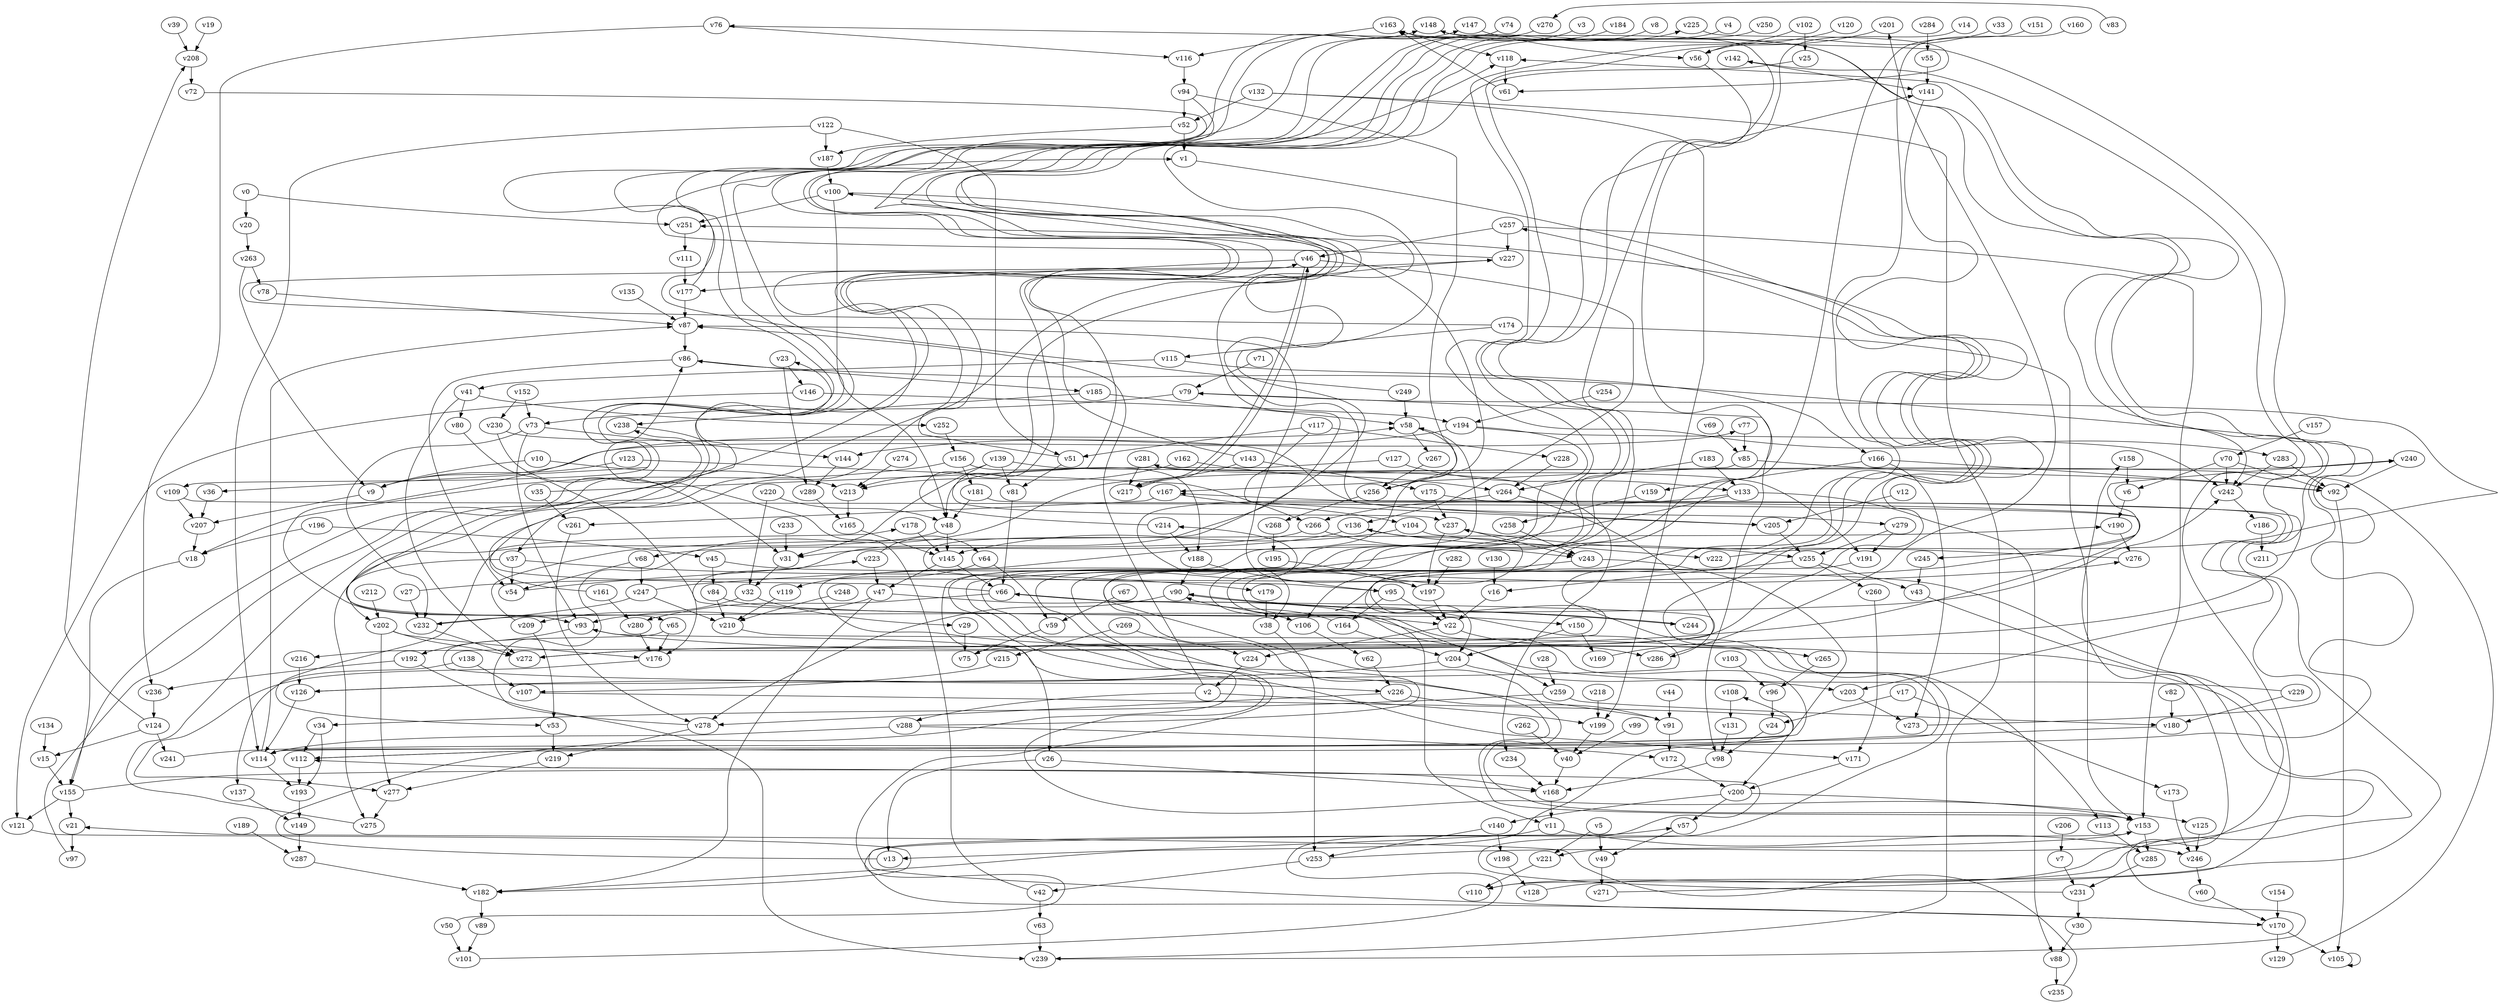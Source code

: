 // Benchmark game 433 - 290 vertices
// time_bound: 12
// targets: v255
digraph G {
    v0 [name="v0", player=0];
    v1 [name="v1", player=1];
    v2 [name="v2", player=0];
    v3 [name="v3", player=0];
    v4 [name="v4", player=1];
    v5 [name="v5", player=1];
    v6 [name="v6", player=1];
    v7 [name="v7", player=0];
    v8 [name="v8", player=0];
    v9 [name="v9", player=1];
    v10 [name="v10", player=1];
    v11 [name="v11", player=0];
    v12 [name="v12", player=0];
    v13 [name="v13", player=1];
    v14 [name="v14", player=1];
    v15 [name="v15", player=1];
    v16 [name="v16", player=0];
    v17 [name="v17", player=0];
    v18 [name="v18", player=1];
    v19 [name="v19", player=0];
    v20 [name="v20", player=1];
    v21 [name="v21", player=1];
    v22 [name="v22", player=1];
    v23 [name="v23", player=0];
    v24 [name="v24", player=0];
    v25 [name="v25", player=0];
    v26 [name="v26", player=1];
    v27 [name="v27", player=0];
    v28 [name="v28", player=1];
    v29 [name="v29", player=1];
    v30 [name="v30", player=1];
    v31 [name="v31", player=0];
    v32 [name="v32", player=1];
    v33 [name="v33", player=0];
    v34 [name="v34", player=1];
    v35 [name="v35", player=0];
    v36 [name="v36", player=0];
    v37 [name="v37", player=1];
    v38 [name="v38", player=0];
    v39 [name="v39", player=1];
    v40 [name="v40", player=1];
    v41 [name="v41", player=0];
    v42 [name="v42", player=0];
    v43 [name="v43", player=0];
    v44 [name="v44", player=1];
    v45 [name="v45", player=1];
    v46 [name="v46", player=1];
    v47 [name="v47", player=0];
    v48 [name="v48", player=0];
    v49 [name="v49", player=1];
    v50 [name="v50", player=0];
    v51 [name="v51", player=1];
    v52 [name="v52", player=1];
    v53 [name="v53", player=0];
    v54 [name="v54", player=0];
    v55 [name="v55", player=1];
    v56 [name="v56", player=1];
    v57 [name="v57", player=1];
    v58 [name="v58", player=1];
    v59 [name="v59", player=1];
    v60 [name="v60", player=0];
    v61 [name="v61", player=0];
    v62 [name="v62", player=1];
    v63 [name="v63", player=1];
    v64 [name="v64", player=1];
    v65 [name="v65", player=1];
    v66 [name="v66", player=0];
    v67 [name="v67", player=1];
    v68 [name="v68", player=1];
    v69 [name="v69", player=1];
    v70 [name="v70", player=0];
    v71 [name="v71", player=1];
    v72 [name="v72", player=1];
    v73 [name="v73", player=1];
    v74 [name="v74", player=0];
    v75 [name="v75", player=0];
    v76 [name="v76", player=0];
    v77 [name="v77", player=1];
    v78 [name="v78", player=1];
    v79 [name="v79", player=1];
    v80 [name="v80", player=1];
    v81 [name="v81", player=0];
    v82 [name="v82", player=0];
    v83 [name="v83", player=0];
    v84 [name="v84", player=1];
    v85 [name="v85", player=0];
    v86 [name="v86", player=1];
    v87 [name="v87", player=0];
    v88 [name="v88", player=0];
    v89 [name="v89", player=1];
    v90 [name="v90", player=0];
    v91 [name="v91", player=1];
    v92 [name="v92", player=1];
    v93 [name="v93", player=1];
    v94 [name="v94", player=1];
    v95 [name="v95", player=0];
    v96 [name="v96", player=1];
    v97 [name="v97", player=0];
    v98 [name="v98", player=0];
    v99 [name="v99", player=0];
    v100 [name="v100", player=1];
    v101 [name="v101", player=1];
    v102 [name="v102", player=0];
    v103 [name="v103", player=0];
    v104 [name="v104", player=0];
    v105 [name="v105", player=1];
    v106 [name="v106", player=0];
    v107 [name="v107", player=0];
    v108 [name="v108", player=1];
    v109 [name="v109", player=1];
    v110 [name="v110", player=1];
    v111 [name="v111", player=1];
    v112 [name="v112", player=0];
    v113 [name="v113", player=1];
    v114 [name="v114", player=1];
    v115 [name="v115", player=0];
    v116 [name="v116", player=1];
    v117 [name="v117", player=1];
    v118 [name="v118", player=1];
    v119 [name="v119", player=1];
    v120 [name="v120", player=0];
    v121 [name="v121", player=1];
    v122 [name="v122", player=1];
    v123 [name="v123", player=1];
    v124 [name="v124", player=1];
    v125 [name="v125", player=0];
    v126 [name="v126", player=1];
    v127 [name="v127", player=0];
    v128 [name="v128", player=0];
    v129 [name="v129", player=1];
    v130 [name="v130", player=0];
    v131 [name="v131", player=1];
    v132 [name="v132", player=0];
    v133 [name="v133", player=1];
    v134 [name="v134", player=1];
    v135 [name="v135", player=0];
    v136 [name="v136", player=1];
    v137 [name="v137", player=0];
    v138 [name="v138", player=0];
    v139 [name="v139", player=1];
    v140 [name="v140", player=1];
    v141 [name="v141", player=0];
    v142 [name="v142", player=0];
    v143 [name="v143", player=1];
    v144 [name="v144", player=0];
    v145 [name="v145", player=0];
    v146 [name="v146", player=0];
    v147 [name="v147", player=0];
    v148 [name="v148", player=1];
    v149 [name="v149", player=1];
    v150 [name="v150", player=0];
    v151 [name="v151", player=0];
    v152 [name="v152", player=1];
    v153 [name="v153", player=0];
    v154 [name="v154", player=1];
    v155 [name="v155", player=0];
    v156 [name="v156", player=1];
    v157 [name="v157", player=1];
    v158 [name="v158", player=0];
    v159 [name="v159", player=0];
    v160 [name="v160", player=1];
    v161 [name="v161", player=0];
    v162 [name="v162", player=0];
    v163 [name="v163", player=1];
    v164 [name="v164", player=0];
    v165 [name="v165", player=1];
    v166 [name="v166", player=0];
    v167 [name="v167", player=0];
    v168 [name="v168", player=1];
    v169 [name="v169", player=0];
    v170 [name="v170", player=1];
    v171 [name="v171", player=0];
    v172 [name="v172", player=1];
    v173 [name="v173", player=1];
    v174 [name="v174", player=1];
    v175 [name="v175", player=0];
    v176 [name="v176", player=0];
    v177 [name="v177", player=1];
    v178 [name="v178", player=0];
    v179 [name="v179", player=0];
    v180 [name="v180", player=1];
    v181 [name="v181", player=0];
    v182 [name="v182", player=1];
    v183 [name="v183", player=0];
    v184 [name="v184", player=1];
    v185 [name="v185", player=0];
    v186 [name="v186", player=0];
    v187 [name="v187", player=0];
    v188 [name="v188", player=0];
    v189 [name="v189", player=1];
    v190 [name="v190", player=0];
    v191 [name="v191", player=1];
    v192 [name="v192", player=0];
    v193 [name="v193", player=1];
    v194 [name="v194", player=0];
    v195 [name="v195", player=0];
    v196 [name="v196", player=0];
    v197 [name="v197", player=0];
    v198 [name="v198", player=1];
    v199 [name="v199", player=1];
    v200 [name="v200", player=0];
    v201 [name="v201", player=0];
    v202 [name="v202", player=0];
    v203 [name="v203", player=0];
    v204 [name="v204", player=0];
    v205 [name="v205", player=1];
    v206 [name="v206", player=0];
    v207 [name="v207", player=0];
    v208 [name="v208", player=1];
    v209 [name="v209", player=1];
    v210 [name="v210", player=1];
    v211 [name="v211", player=1];
    v212 [name="v212", player=1];
    v213 [name="v213", player=1];
    v214 [name="v214", player=0];
    v215 [name="v215", player=1];
    v216 [name="v216", player=1];
    v217 [name="v217", player=1];
    v218 [name="v218", player=1];
    v219 [name="v219", player=1];
    v220 [name="v220", player=0];
    v221 [name="v221", player=1];
    v222 [name="v222", player=0];
    v223 [name="v223", player=0];
    v224 [name="v224", player=0];
    v225 [name="v225", player=1];
    v226 [name="v226", player=0];
    v227 [name="v227", player=0];
    v228 [name="v228", player=1];
    v229 [name="v229", player=1];
    v230 [name="v230", player=1];
    v231 [name="v231", player=0];
    v232 [name="v232", player=0];
    v233 [name="v233", player=0];
    v234 [name="v234", player=1];
    v235 [name="v235", player=0];
    v236 [name="v236", player=0];
    v237 [name="v237", player=0];
    v238 [name="v238", player=1];
    v239 [name="v239", player=0];
    v240 [name="v240", player=0];
    v241 [name="v241", player=0];
    v242 [name="v242", player=0];
    v243 [name="v243", player=1];
    v244 [name="v244", player=0];
    v245 [name="v245", player=1];
    v246 [name="v246", player=1];
    v247 [name="v247", player=1];
    v248 [name="v248", player=0];
    v249 [name="v249", player=1];
    v250 [name="v250", player=0];
    v251 [name="v251", player=0];
    v252 [name="v252", player=1];
    v253 [name="v253", player=0];
    v254 [name="v254", player=0];
    v255 [name="v255", player=1, target=1];
    v256 [name="v256", player=1];
    v257 [name="v257", player=1];
    v258 [name="v258", player=1];
    v259 [name="v259", player=0];
    v260 [name="v260", player=0];
    v261 [name="v261", player=1];
    v262 [name="v262", player=1];
    v263 [name="v263", player=1];
    v264 [name="v264", player=0];
    v265 [name="v265", player=1];
    v266 [name="v266", player=1];
    v267 [name="v267", player=1];
    v268 [name="v268", player=0];
    v269 [name="v269", player=1];
    v270 [name="v270", player=0];
    v271 [name="v271", player=0];
    v272 [name="v272", player=0];
    v273 [name="v273", player=1];
    v274 [name="v274", player=1];
    v275 [name="v275", player=0];
    v276 [name="v276", player=1];
    v277 [name="v277", player=0];
    v278 [name="v278", player=1];
    v279 [name="v279", player=1];
    v280 [name="v280", player=0];
    v281 [name="v281", player=0];
    v282 [name="v282", player=1];
    v283 [name="v283", player=0];
    v284 [name="v284", player=0];
    v285 [name="v285", player=0];
    v286 [name="v286", player=1];
    v287 [name="v287", player=1];
    v288 [name="v288", player=0];
    v289 [name="v289", player=1];

    v0 -> v251;
    v1 -> v113 [constraint="t >= 4"];
    v2 -> v199;
    v3 -> v202 [constraint="t >= 1"];
    v4 -> v22 [constraint="t < 6"];
    v5 -> v221;
    v6 -> v190;
    v7 -> v231;
    v8 -> v237 [constraint="t mod 5 == 0"];
    v9 -> v58 [constraint="t < 15"];
    v10 -> v9;
    v11 -> v13;
    v12 -> v205;
    v13 -> v58 [constraint="t >= 1"];
    v14 -> v153 [constraint="t mod 5 == 3"];
    v15 -> v155;
    v16 -> v22;
    v17 -> v24;
    v18 -> v155;
    v19 -> v208;
    v20 -> v263;
    v21 -> v97;
    v22 -> v286;
    v23 -> v146;
    v24 -> v98;
    v25 -> v95 [constraint="t mod 3 == 1"];
    v26 -> v168;
    v27 -> v240 [constraint="t mod 4 == 0"];
    v28 -> v259;
    v29 -> v75;
    v30 -> v88;
    v31 -> v32;
    v32 -> v29;
    v33 -> v56 [constraint="t < 6"];
    v34 -> v112;
    v35 -> v100 [constraint="t < 7"];
    v36 -> v207;
    v37 -> v54;
    v38 -> v253;
    v39 -> v208;
    v40 -> v168;
    v41 -> v80;
    v42 -> v86;
    v43 -> v110 [constraint="t >= 4"];
    v44 -> v91;
    v45 -> v221 [constraint="t mod 4 == 2"];
    v46 -> v217;
    v47 -> v182;
    v48 -> v93 [constraint="t >= 2"];
    v49 -> v271;
    v50 -> v153 [constraint="t >= 2"];
    v51 -> v46 [constraint="t >= 3"];
    v52 -> v1;
    v53 -> v219;
    v54 -> v223 [constraint="t < 8"];
    v55 -> v141;
    v56 -> v259 [constraint="t >= 4"];
    v57 -> v49;
    v58 -> v265 [constraint="t >= 2"];
    v59 -> v75;
    v60 -> v170;
    v61 -> v163;
    v62 -> v226;
    v63 -> v239;
    v64 -> v59;
    v65 -> v226 [constraint="t mod 2 == 0"];
    v66 -> v118 [constraint="t < 9"];
    v67 -> v59;
    v68 -> v247;
    v69 -> v85;
    v70 -> v92;
    v71 -> v79;
    v72 -> v36 [constraint="t mod 5 == 3"];
    v73 -> v232;
    v74 -> v109 [constraint="t mod 5 == 0"];
    v75 -> v251 [constraint="t mod 5 == 4"];
    v76 -> v236;
    v77 -> v85;
    v78 -> v87;
    v79 -> v73;
    v80 -> v176;
    v81 -> v66;
    v82 -> v180;
    v83 -> v270 [constraint="t mod 4 == 3"];
    v84 -> v150 [constraint="t mod 2 == 1"];
    v85 -> v167;
    v86 -> v54;
    v87 -> v86;
    v88 -> v235;
    v89 -> v101;
    v90 -> v244;
    v91 -> v141 [constraint="t < 8"];
    v92 -> v105;
    v93 -> v77 [constraint="t < 7"];
    v94 -> v155 [constraint="t mod 3 == 2"];
    v95 -> v22;
    v96 -> v24;
    v97 -> v238 [constraint="t < 10"];
    v98 -> v168;
    v99 -> v40;
    v100 -> v251;
    v101 -> v112 [constraint="t < 12"];
    v102 -> v25;
    v103 -> v96;
    v104 -> v145;
    v105 -> v105 [constraint="t >= 1"];
    v106 -> v62;
    v107 -> v114 [constraint="t >= 5"];
    v108 -> v131;
    v109 -> v272 [constraint="t mod 4 == 1"];
    v110 -> v93 [constraint="t >= 1"];
    v111 -> v177;
    v112 -> v108 [constraint="t < 7"];
    v113 -> v285;
    v114 -> v193;
    v115 -> v166;
    v116 -> v94;
    v117 -> v205 [constraint="t >= 1"];
    v118 -> v61;
    v119 -> v210;
    v120 -> v283 [constraint="t >= 2"];
    v121 -> v182 [constraint="t >= 1"];
    v122 -> v187;
    v123 -> v266;
    v124 -> v208 [constraint="t < 10"];
    v125 -> v246;
    v126 -> v114;
    v127 -> v48;
    v128 -> v142 [constraint="t >= 5"];
    v129 -> v281 [constraint="t < 5"];
    v130 -> v16;
    v131 -> v98;
    v132 -> v52;
    v133 -> v170 [constraint="t < 9"];
    v134 -> v15;
    v135 -> v87;
    v136 -> v68;
    v137 -> v149;
    v138 -> v107;
    v139 -> v234;
    v140 -> v253;
    v141 -> v216 [constraint="t < 12"];
    v142 -> v141;
    v143 -> v225 [constraint="t < 6"];
    v144 -> v289;
    v145 -> v66;
    v146 -> v194;
    v147 -> v56 [constraint="t mod 2 == 1"];
    v148 -> v242 [constraint="t >= 2"];
    v149 -> v287;
    v150 -> v204;
    v151 -> v112 [constraint="t mod 2 == 1"];
    v152 -> v230;
    v153 -> v214 [constraint="t >= 4"];
    v154 -> v170;
    v155 -> v168 [constraint="t >= 4"];
    v156 -> v18;
    v157 -> v70;
    v158 -> v6;
    v159 -> v258;
    v160 -> v204 [constraint="t mod 5 == 4"];
    v161 -> v178 [constraint="t < 6"];
    v162 -> v213;
    v163 -> v118;
    v164 -> v90 [constraint="t >= 5"];
    v165 -> v145;
    v166 -> v159;
    v167 -> v261;
    v168 -> v11;
    v169 -> v167 [constraint="t mod 5 == 4"];
    v170 -> v57 [constraint="t >= 2"];
    v171 -> v200;
    v172 -> v200;
    v173 -> v246;
    v174 -> v227 [constraint="t mod 3 == 2"];
    v175 -> v245 [constraint="t mod 5 == 1"];
    v176 -> v277 [constraint="t mod 4 == 1"];
    v177 -> v148 [constraint="t mod 3 == 0"];
    v178 -> v145;
    v179 -> v38;
    v180 -> v182 [constraint="t >= 4"];
    v181 -> v203 [constraint="t mod 3 == 1"];
    v182 -> v89;
    v183 -> v264;
    v184 -> v53 [constraint="t mod 2 == 0"];
    v185 -> v238;
    v186 -> v211;
    v187 -> v100;
    v188 -> v95;
    v189 -> v287;
    v190 -> v276;
    v191 -> v126 [constraint="t < 11"];
    v192 -> v236;
    v193 -> v149;
    v194 -> v125 [constraint="t >= 3"];
    v195 -> v197;
    v196 -> v18;
    v197 -> v87;
    v198 -> v128;
    v199 -> v40;
    v200 -> v153;
    v201 -> v171 [constraint="t mod 2 == 0"];
    v202 -> v176;
    v203 -> v273;
    v204 -> v203;
    v205 -> v255;
    v206 -> v7;
    v207 -> v18;
    v208 -> v72;
    v209 -> v190 [constraint="t mod 5 == 4"];
    v210 -> v114 [constraint="t < 14"];
    v211 -> v76 [constraint="t >= 4"];
    v212 -> v202;
    v213 -> v165;
    v214 -> v227 [constraint="t < 11"];
    v215 -> v107;
    v216 -> v126;
    v217 -> v46 [constraint="t < 13"];
    v218 -> v199;
    v219 -> v277;
    v220 -> v32;
    v221 -> v110;
    v222 -> v79 [constraint="t < 13"];
    v223 -> v64 [constraint="t mod 2 == 0"];
    v224 -> v2;
    v225 -> v61 [constraint="t mod 2 == 1"];
    v226 -> v91;
    v227 -> v1 [constraint="t < 12"];
    v228 -> v264;
    v229 -> v136 [constraint="t < 7"];
    v230 -> v279 [constraint="t >= 5"];
    v231 -> v257 [constraint="t < 11"];
    v232 -> v242 [constraint="t mod 2 == 1"];
    v233 -> v31;
    v234 -> v168;
    v235 -> v21 [constraint="t < 6"];
    v236 -> v124;
    v237 -> v197;
    v238 -> v65 [constraint="t < 12"];
    v239 -> v158 [constraint="t mod 5 == 3"];
    v240 -> v92;
    v241 -> v86 [constraint="t >= 3"];
    v242 -> v186;
    v243 -> v200;
    v244 -> v90;
    v245 -> v43;
    v246 -> v60;
    v247 -> v276 [constraint="t mod 2 == 0"];
    v248 -> v210;
    v249 -> v147 [constraint="t mod 5 == 3"];
    v250 -> v205 [constraint="t mod 2 == 0"];
    v251 -> v111;
    v252 -> v156;
    v253 -> v153 [constraint="t < 12"];
    v254 -> v194;
    v255 -> v43;
    v256 -> v268;
    v257 -> v46;
    v258 -> v243;
    v259 -> v180;
    v260 -> v171;
    v261 -> v278;
    v262 -> v40;
    v263 -> v78;
    v264 -> v286;
    v265 -> v96;
    v266 -> v243;
    v267 -> v256;
    v268 -> v195;
    v269 -> v215;
    v270 -> v37 [constraint="t mod 4 == 3"];
    v271 -> v163 [constraint="t >= 3"];
    v272 -> v66 [constraint="t >= 5"];
    v273 -> v118 [constraint="t < 11"];
    v274 -> v213;
    v275 -> v23 [constraint="t < 15"];
    v276 -> v237 [constraint="t >= 5"];
    v277 -> v275;
    v278 -> v240 [constraint="t < 12"];
    v279 -> v191;
    v280 -> v176;
    v281 -> v191 [constraint="t mod 5 == 0"];
    v282 -> v197;
    v283 -> v242;
    v284 -> v55;
    v285 -> v231;
    v286 -> v201 [constraint="t < 11"];
    v287 -> v182;
    v288 -> v148 [constraint="t < 9"];
    v289 -> v165;
    v230 -> v31;
    v237 -> v243;
    v266 -> v31;
    v10 -> v213;
    v41 -> v272;
    v123 -> v9;
    v204 -> v126;
    v194 -> v144;
    v76 -> v116;
    v175 -> v237;
    v220 -> v48;
    v79 -> v98;
    v11 -> v246;
    v174 -> v153;
    v117 -> v51;
    v140 -> v198;
    v200 -> v140;
    v124 -> v15;
    v181 -> v48;
    v247 -> v210;
    v288 -> v172;
    v68 -> v54;
    v152 -> v73;
    v253 -> v42;
    v5 -> v49;
    v9 -> v207;
    v100 -> v256;
    v279 -> v255;
    v139 -> v31;
    v278 -> v219;
    v27 -> v232;
    v35 -> v261;
    v84 -> v210;
    v232 -> v272;
    v132 -> v239;
    v94 -> v52;
    v93 -> v26;
    v143 -> v175;
    v122 -> v114;
    v166 -> v273;
    v104 -> v222;
    v85 -> v92;
    v156 -> v188;
    v2 -> v87;
    v223 -> v47;
    v32 -> v209;
    v91 -> v172;
    v170 -> v105;
    v95 -> v164;
    v109 -> v207;
    v231 -> v30;
    v51 -> v81;
    v194 -> v242;
    v177 -> v87;
    v192 -> v239;
    v170 -> v129;
    v66 -> v11;
    v47 -> v106;
    v133 -> v266;
    v47 -> v93;
    v281 -> v217;
    v34 -> v193;
    v202 -> v277;
    v145 -> v47;
    v255 -> v260;
    v139 -> v81;
    v26 -> v13;
    v146 -> v121;
    v124 -> v241;
    v52 -> v187;
    v114 -> v87;
    v255 -> v16;
    v155 -> v121;
    v42 -> v63;
    v185 -> v58;
    v269 -> v224;
    v283 -> v92;
    v138 -> v137;
    v70 -> v6;
    v132 -> v199;
    v127 -> v133;
    v229 -> v180;
    v86 -> v185;
    v136 -> v255;
    v46 -> v177;
    v196 -> v45;
    v200 -> v57;
    v0 -> v20;
    v41 -> v252;
    v209 -> v53;
    v247 -> v232;
    v17 -> v173;
    v162 -> v264;
    v167 -> v104;
    v257 -> v227;
    v163 -> v116;
    v93 -> v192;
    v257 -> v153;
    v102 -> v56;
    v117 -> v228;
    v150 -> v169;
    v214 -> v188;
    v155 -> v21;
    v122 -> v51;
    v115 -> v41;
    v73 -> v93;
    v243 -> v106;
    v37 -> v179;
    v183 -> v133;
    v197 -> v22;
    v288 -> v114;
    v133 -> v88;
    v156 -> v181;
    v45 -> v84;
    v161 -> v280;
    v188 -> v90;
    v90 -> v278;
    v202 -> v272;
    v46 -> v136;
    v166 -> v92;
    v65 -> v176;
    v37 -> v275;
    v174 -> v115;
    v143 -> v217;
    v64 -> v119;
    v22 -> v224;
    v112 -> v193;
    v139 -> v213;
    v264 -> v38;
    v66 -> v280;
    v259 -> v34;
    v50 -> v101;
    v153 -> v285;
    v73 -> v144;
    v263 -> v9;
    v249 -> v58;
    v48 -> v145;
    v58 -> v267;
    v23 -> v289;
    v94 -> v256;
    v2 -> v288;
    v226 -> v278;
    v70 -> v242;
    v164 -> v204;
    v100 -> v48;
}
